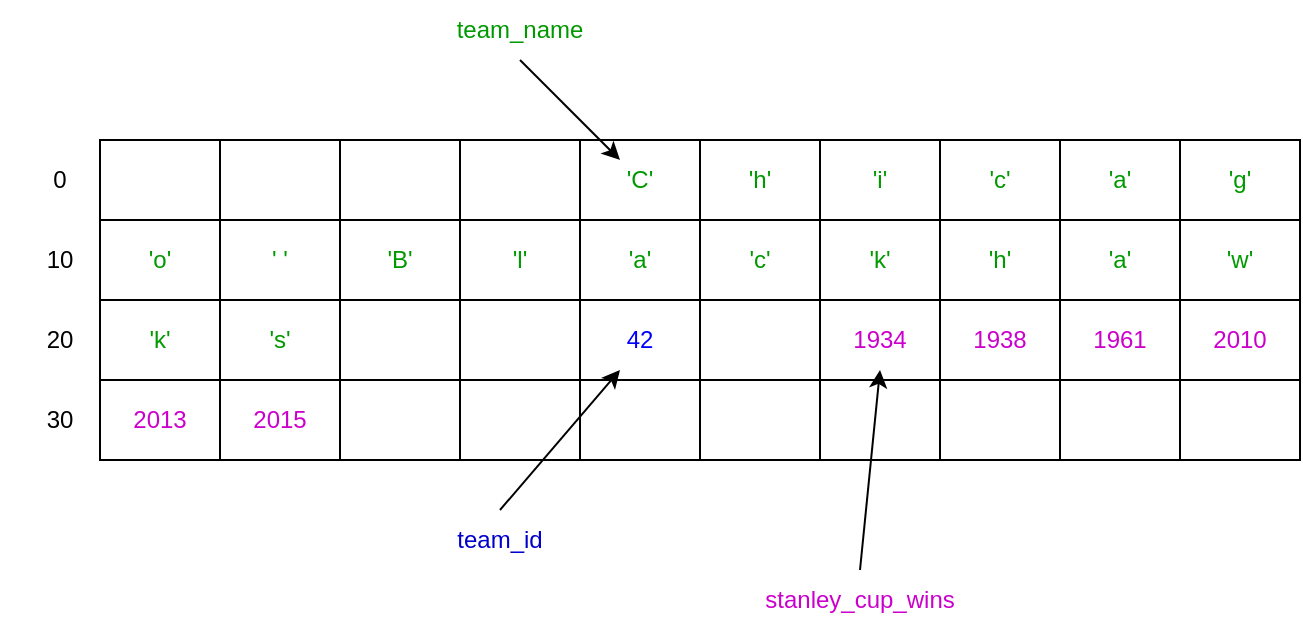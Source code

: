 <mxfile version="20.2.3" type="device"><diagram id="3yMoIEobhbp0IvSony6G" name="Page-1"><mxGraphModel dx="656" dy="741" grid="1" gridSize="10" guides="1" tooltips="1" connect="1" arrows="1" fold="1" page="1" pageScale="1" pageWidth="850" pageHeight="1100" math="0" shadow="0"><root><mxCell id="0"/><mxCell id="1" parent="0"/><mxCell id="CyMnXJJWWo4Nuy5JG3Sr-3" value="&lt;table&gt;&lt;tbody&gt;&lt;tr&gt;&lt;td&gt;&lt;br&gt;&lt;/td&gt;&lt;td&gt;&lt;br&gt;&lt;/td&gt;&lt;td&gt;&lt;br&gt;&lt;/td&gt;&lt;/tr&gt;&lt;tr&gt;&lt;td&gt;&lt;br&gt;&lt;/td&gt;&lt;td&gt;&lt;br&gt;&lt;/td&gt;&lt;td&gt;&lt;br&gt;&lt;/td&gt;&lt;/tr&gt;&lt;tr&gt;&lt;td&gt;&lt;br&gt;&lt;/td&gt;&lt;td&gt;&lt;br&gt;&lt;/td&gt;&lt;td&gt;&lt;br&gt;&lt;/td&gt;&lt;/tr&gt;&lt;/tbody&gt;&lt;/table&gt;" style="text;html=1;align=center;verticalAlign=middle;resizable=0;points=[];autosize=1;strokeColor=none;fillColor=none;labelBackgroundColor=default;" vertex="1" parent="1"><mxGeometry x="310" y="275" width="40" height="70" as="geometry"/></mxCell><mxCell id="CyMnXJJWWo4Nuy5JG3Sr-4" value="&lt;table&gt;&lt;tbody&gt;&lt;tr&gt;&lt;td&gt;&lt;br&gt;&lt;/td&gt;&lt;td&gt;&lt;br&gt;&lt;/td&gt;&lt;td&gt;&lt;br&gt;&lt;/td&gt;&lt;/tr&gt;&lt;tr&gt;&lt;td&gt;&lt;br&gt;&lt;/td&gt;&lt;td&gt;&lt;br&gt;&lt;/td&gt;&lt;td&gt;&lt;br&gt;&lt;/td&gt;&lt;/tr&gt;&lt;tr&gt;&lt;td&gt;&lt;br&gt;&lt;/td&gt;&lt;td&gt;&lt;br&gt;&lt;/td&gt;&lt;td&gt;&lt;br&gt;&lt;/td&gt;&lt;/tr&gt;&lt;/tbody&gt;&lt;/table&gt;" style="text;html=1;align=center;verticalAlign=middle;resizable=0;points=[];autosize=1;strokeColor=none;fillColor=none;labelBackgroundColor=default;" vertex="1" parent="1"><mxGeometry x="430" y="325" width="40" height="70" as="geometry"/></mxCell><mxCell id="CyMnXJJWWo4Nuy5JG3Sr-18" value="" style="shape=table;startSize=0;container=1;collapsible=0;childLayout=tableLayout;labelBackgroundColor=default;" vertex="1" parent="1"><mxGeometry x="120" y="280" width="600" height="160" as="geometry"/></mxCell><mxCell id="CyMnXJJWWo4Nuy5JG3Sr-30" value="" style="shape=tableRow;horizontal=0;startSize=0;swimlaneHead=0;swimlaneBody=0;top=0;left=0;bottom=0;right=0;collapsible=0;dropTarget=0;fillColor=none;points=[[0,0.5],[1,0.5]];portConstraint=eastwest;labelBackgroundColor=default;" vertex="1" parent="CyMnXJJWWo4Nuy5JG3Sr-18"><mxGeometry width="600" height="40" as="geometry"/></mxCell><mxCell id="CyMnXJJWWo4Nuy5JG3Sr-31" value="" style="shape=partialRectangle;html=1;whiteSpace=wrap;connectable=0;overflow=hidden;fillColor=none;top=0;left=0;bottom=0;right=0;pointerEvents=1;labelBackgroundColor=default;fontColor=#009900;" vertex="1" parent="CyMnXJJWWo4Nuy5JG3Sr-30"><mxGeometry width="60" height="40" as="geometry"><mxRectangle width="60" height="40" as="alternateBounds"/></mxGeometry></mxCell><mxCell id="CyMnXJJWWo4Nuy5JG3Sr-32" value="" style="shape=partialRectangle;html=1;whiteSpace=wrap;connectable=0;overflow=hidden;fillColor=none;top=0;left=0;bottom=0;right=0;pointerEvents=1;labelBackgroundColor=default;fontColor=#009900;" vertex="1" parent="CyMnXJJWWo4Nuy5JG3Sr-30"><mxGeometry x="60" width="60" height="40" as="geometry"><mxRectangle width="60" height="40" as="alternateBounds"/></mxGeometry></mxCell><mxCell id="CyMnXJJWWo4Nuy5JG3Sr-33" value="" style="shape=partialRectangle;html=1;whiteSpace=wrap;connectable=0;overflow=hidden;fillColor=none;top=0;left=0;bottom=0;right=0;pointerEvents=1;labelBackgroundColor=default;fontColor=#009900;" vertex="1" parent="CyMnXJJWWo4Nuy5JG3Sr-30"><mxGeometry x="120" width="60" height="40" as="geometry"><mxRectangle width="60" height="40" as="alternateBounds"/></mxGeometry></mxCell><mxCell id="CyMnXJJWWo4Nuy5JG3Sr-34" value="" style="shape=partialRectangle;html=1;whiteSpace=wrap;connectable=0;overflow=hidden;fillColor=none;top=0;left=0;bottom=0;right=0;pointerEvents=1;labelBackgroundColor=default;fontColor=#009900;" vertex="1" parent="CyMnXJJWWo4Nuy5JG3Sr-30"><mxGeometry x="180" width="60" height="40" as="geometry"><mxRectangle width="60" height="40" as="alternateBounds"/></mxGeometry></mxCell><mxCell id="CyMnXJJWWo4Nuy5JG3Sr-35" value="'C'" style="shape=partialRectangle;html=1;whiteSpace=wrap;connectable=0;overflow=hidden;fillColor=none;top=0;left=0;bottom=0;right=0;pointerEvents=1;labelBackgroundColor=default;fontColor=#009900;" vertex="1" parent="CyMnXJJWWo4Nuy5JG3Sr-30"><mxGeometry x="240" width="60" height="40" as="geometry"><mxRectangle width="60" height="40" as="alternateBounds"/></mxGeometry></mxCell><mxCell id="CyMnXJJWWo4Nuy5JG3Sr-36" value="'h'" style="shape=partialRectangle;html=1;whiteSpace=wrap;connectable=0;overflow=hidden;fillColor=none;top=0;left=0;bottom=0;right=0;pointerEvents=1;labelBackgroundColor=default;fontColor=#009900;" vertex="1" parent="CyMnXJJWWo4Nuy5JG3Sr-30"><mxGeometry x="300" width="60" height="40" as="geometry"><mxRectangle width="60" height="40" as="alternateBounds"/></mxGeometry></mxCell><mxCell id="CyMnXJJWWo4Nuy5JG3Sr-37" value="'i'" style="shape=partialRectangle;html=1;whiteSpace=wrap;connectable=0;overflow=hidden;fillColor=none;top=0;left=0;bottom=0;right=0;pointerEvents=1;labelBackgroundColor=default;fontColor=#009900;" vertex="1" parent="CyMnXJJWWo4Nuy5JG3Sr-30"><mxGeometry x="360" width="60" height="40" as="geometry"><mxRectangle width="60" height="40" as="alternateBounds"/></mxGeometry></mxCell><mxCell id="CyMnXJJWWo4Nuy5JG3Sr-38" value="'c'" style="shape=partialRectangle;html=1;whiteSpace=wrap;connectable=0;overflow=hidden;fillColor=none;top=0;left=0;bottom=0;right=0;pointerEvents=1;labelBackgroundColor=default;fontColor=#009900;" vertex="1" parent="CyMnXJJWWo4Nuy5JG3Sr-30"><mxGeometry x="420" width="60" height="40" as="geometry"><mxRectangle width="60" height="40" as="alternateBounds"/></mxGeometry></mxCell><mxCell id="CyMnXJJWWo4Nuy5JG3Sr-39" value="'a'" style="shape=partialRectangle;html=1;whiteSpace=wrap;connectable=0;overflow=hidden;fillColor=none;top=0;left=0;bottom=0;right=0;pointerEvents=1;labelBackgroundColor=default;fontColor=#009900;" vertex="1" parent="CyMnXJJWWo4Nuy5JG3Sr-30"><mxGeometry x="480" width="60" height="40" as="geometry"><mxRectangle width="60" height="40" as="alternateBounds"/></mxGeometry></mxCell><mxCell id="CyMnXJJWWo4Nuy5JG3Sr-40" value="'g'" style="shape=partialRectangle;html=1;whiteSpace=wrap;connectable=0;overflow=hidden;fillColor=none;top=0;left=0;bottom=0;right=0;pointerEvents=1;labelBackgroundColor=default;fontColor=#009900;" vertex="1" parent="CyMnXJJWWo4Nuy5JG3Sr-30"><mxGeometry x="540" width="60" height="40" as="geometry"><mxRectangle width="60" height="40" as="alternateBounds"/></mxGeometry></mxCell><mxCell id="CyMnXJJWWo4Nuy5JG3Sr-41" value="" style="shape=tableRow;horizontal=0;startSize=0;swimlaneHead=0;swimlaneBody=0;top=0;left=0;bottom=0;right=0;collapsible=0;dropTarget=0;fillColor=none;points=[[0,0.5],[1,0.5]];portConstraint=eastwest;labelBackgroundColor=default;" vertex="1" parent="CyMnXJJWWo4Nuy5JG3Sr-18"><mxGeometry y="40" width="600" height="40" as="geometry"/></mxCell><mxCell id="CyMnXJJWWo4Nuy5JG3Sr-42" value="'o'" style="shape=partialRectangle;html=1;whiteSpace=wrap;connectable=0;overflow=hidden;fillColor=none;top=0;left=0;bottom=0;right=0;pointerEvents=1;labelBackgroundColor=default;fontColor=#009900;" vertex="1" parent="CyMnXJJWWo4Nuy5JG3Sr-41"><mxGeometry width="60" height="40" as="geometry"><mxRectangle width="60" height="40" as="alternateBounds"/></mxGeometry></mxCell><mxCell id="CyMnXJJWWo4Nuy5JG3Sr-43" value="' '" style="shape=partialRectangle;html=1;whiteSpace=wrap;connectable=0;overflow=hidden;fillColor=none;top=0;left=0;bottom=0;right=0;pointerEvents=1;labelBackgroundColor=default;fontColor=#009900;" vertex="1" parent="CyMnXJJWWo4Nuy5JG3Sr-41"><mxGeometry x="60" width="60" height="40" as="geometry"><mxRectangle width="60" height="40" as="alternateBounds"/></mxGeometry></mxCell><mxCell id="CyMnXJJWWo4Nuy5JG3Sr-44" value="'B'" style="shape=partialRectangle;html=1;whiteSpace=wrap;connectable=0;overflow=hidden;fillColor=none;top=0;left=0;bottom=0;right=0;pointerEvents=1;labelBackgroundColor=default;fontColor=#009900;" vertex="1" parent="CyMnXJJWWo4Nuy5JG3Sr-41"><mxGeometry x="120" width="60" height="40" as="geometry"><mxRectangle width="60" height="40" as="alternateBounds"/></mxGeometry></mxCell><mxCell id="CyMnXJJWWo4Nuy5JG3Sr-45" value="'l'" style="shape=partialRectangle;html=1;whiteSpace=wrap;connectable=0;overflow=hidden;fillColor=none;top=0;left=0;bottom=0;right=0;pointerEvents=1;labelBackgroundColor=default;fontColor=#009900;" vertex="1" parent="CyMnXJJWWo4Nuy5JG3Sr-41"><mxGeometry x="180" width="60" height="40" as="geometry"><mxRectangle width="60" height="40" as="alternateBounds"/></mxGeometry></mxCell><mxCell id="CyMnXJJWWo4Nuy5JG3Sr-46" value="'a'" style="shape=partialRectangle;html=1;whiteSpace=wrap;connectable=0;overflow=hidden;fillColor=none;top=0;left=0;bottom=0;right=0;pointerEvents=1;labelBackgroundColor=default;fontColor=#009900;" vertex="1" parent="CyMnXJJWWo4Nuy5JG3Sr-41"><mxGeometry x="240" width="60" height="40" as="geometry"><mxRectangle width="60" height="40" as="alternateBounds"/></mxGeometry></mxCell><mxCell id="CyMnXJJWWo4Nuy5JG3Sr-47" value="'c'" style="shape=partialRectangle;html=1;whiteSpace=wrap;connectable=0;overflow=hidden;fillColor=none;top=0;left=0;bottom=0;right=0;pointerEvents=1;labelBackgroundColor=default;fontColor=#009900;" vertex="1" parent="CyMnXJJWWo4Nuy5JG3Sr-41"><mxGeometry x="300" width="60" height="40" as="geometry"><mxRectangle width="60" height="40" as="alternateBounds"/></mxGeometry></mxCell><mxCell id="CyMnXJJWWo4Nuy5JG3Sr-48" value="'k'" style="shape=partialRectangle;html=1;whiteSpace=wrap;connectable=0;overflow=hidden;fillColor=none;top=0;left=0;bottom=0;right=0;pointerEvents=1;labelBackgroundColor=default;fontColor=#009900;" vertex="1" parent="CyMnXJJWWo4Nuy5JG3Sr-41"><mxGeometry x="360" width="60" height="40" as="geometry"><mxRectangle width="60" height="40" as="alternateBounds"/></mxGeometry></mxCell><mxCell id="CyMnXJJWWo4Nuy5JG3Sr-49" value="'h'" style="shape=partialRectangle;html=1;whiteSpace=wrap;connectable=0;overflow=hidden;fillColor=none;top=0;left=0;bottom=0;right=0;pointerEvents=1;labelBackgroundColor=default;fontColor=#009900;" vertex="1" parent="CyMnXJJWWo4Nuy5JG3Sr-41"><mxGeometry x="420" width="60" height="40" as="geometry"><mxRectangle width="60" height="40" as="alternateBounds"/></mxGeometry></mxCell><mxCell id="CyMnXJJWWo4Nuy5JG3Sr-50" value="'a'" style="shape=partialRectangle;html=1;whiteSpace=wrap;connectable=0;overflow=hidden;fillColor=none;top=0;left=0;bottom=0;right=0;pointerEvents=1;labelBackgroundColor=default;fontColor=#009900;" vertex="1" parent="CyMnXJJWWo4Nuy5JG3Sr-41"><mxGeometry x="480" width="60" height="40" as="geometry"><mxRectangle width="60" height="40" as="alternateBounds"/></mxGeometry></mxCell><mxCell id="CyMnXJJWWo4Nuy5JG3Sr-51" value="'w'" style="shape=partialRectangle;html=1;whiteSpace=wrap;connectable=0;overflow=hidden;fillColor=none;top=0;left=0;bottom=0;right=0;pointerEvents=1;labelBackgroundColor=default;fontColor=#009900;" vertex="1" parent="CyMnXJJWWo4Nuy5JG3Sr-41"><mxGeometry x="540" width="60" height="40" as="geometry"><mxRectangle width="60" height="40" as="alternateBounds"/></mxGeometry></mxCell><mxCell id="CyMnXJJWWo4Nuy5JG3Sr-52" value="" style="shape=tableRow;horizontal=0;startSize=0;swimlaneHead=0;swimlaneBody=0;top=0;left=0;bottom=0;right=0;collapsible=0;dropTarget=0;fillColor=none;points=[[0,0.5],[1,0.5]];portConstraint=eastwest;labelBackgroundColor=default;" vertex="1" parent="CyMnXJJWWo4Nuy5JG3Sr-18"><mxGeometry y="80" width="600" height="40" as="geometry"/></mxCell><mxCell id="CyMnXJJWWo4Nuy5JG3Sr-53" value="'k'" style="shape=partialRectangle;html=1;whiteSpace=wrap;connectable=0;overflow=hidden;fillColor=none;top=0;left=0;bottom=0;right=0;pointerEvents=1;labelBackgroundColor=default;fontColor=#009900;" vertex="1" parent="CyMnXJJWWo4Nuy5JG3Sr-52"><mxGeometry width="60" height="40" as="geometry"><mxRectangle width="60" height="40" as="alternateBounds"/></mxGeometry></mxCell><mxCell id="CyMnXJJWWo4Nuy5JG3Sr-54" value="'s'" style="shape=partialRectangle;html=1;whiteSpace=wrap;connectable=0;overflow=hidden;fillColor=none;top=0;left=0;bottom=0;right=0;pointerEvents=1;labelBackgroundColor=default;fontColor=#009900;" vertex="1" parent="CyMnXJJWWo4Nuy5JG3Sr-52"><mxGeometry x="60" width="60" height="40" as="geometry"><mxRectangle width="60" height="40" as="alternateBounds"/></mxGeometry></mxCell><mxCell id="CyMnXJJWWo4Nuy5JG3Sr-55" value="" style="shape=partialRectangle;html=1;whiteSpace=wrap;connectable=0;overflow=hidden;fillColor=none;top=0;left=0;bottom=0;right=0;pointerEvents=1;labelBackgroundColor=default;fontColor=#009900;" vertex="1" parent="CyMnXJJWWo4Nuy5JG3Sr-52"><mxGeometry x="120" width="60" height="40" as="geometry"><mxRectangle width="60" height="40" as="alternateBounds"/></mxGeometry></mxCell><mxCell id="CyMnXJJWWo4Nuy5JG3Sr-56" value="" style="shape=partialRectangle;html=1;whiteSpace=wrap;connectable=0;overflow=hidden;fillColor=none;top=0;left=0;bottom=0;right=0;pointerEvents=1;labelBackgroundColor=default;fontColor=#009900;" vertex="1" parent="CyMnXJJWWo4Nuy5JG3Sr-52"><mxGeometry x="180" width="60" height="40" as="geometry"><mxRectangle width="60" height="40" as="alternateBounds"/></mxGeometry></mxCell><mxCell id="CyMnXJJWWo4Nuy5JG3Sr-57" value="&lt;font color=&quot;#0000ff&quot;&gt;42&lt;/font&gt;" style="shape=partialRectangle;html=1;whiteSpace=wrap;connectable=0;overflow=hidden;fillColor=none;top=0;left=0;bottom=0;right=0;pointerEvents=1;labelBackgroundColor=default;fontColor=#009900;" vertex="1" parent="CyMnXJJWWo4Nuy5JG3Sr-52"><mxGeometry x="240" width="60" height="40" as="geometry"><mxRectangle width="60" height="40" as="alternateBounds"/></mxGeometry></mxCell><mxCell id="CyMnXJJWWo4Nuy5JG3Sr-58" value="" style="shape=partialRectangle;html=1;whiteSpace=wrap;connectable=0;overflow=hidden;fillColor=none;top=0;left=0;bottom=0;right=0;pointerEvents=1;labelBackgroundColor=default;fontColor=#009900;" vertex="1" parent="CyMnXJJWWo4Nuy5JG3Sr-52"><mxGeometry x="300" width="60" height="40" as="geometry"><mxRectangle width="60" height="40" as="alternateBounds"/></mxGeometry></mxCell><mxCell id="CyMnXJJWWo4Nuy5JG3Sr-59" value="1934" style="shape=partialRectangle;html=1;whiteSpace=wrap;connectable=0;overflow=hidden;fillColor=none;top=0;left=0;bottom=0;right=0;pointerEvents=1;labelBackgroundColor=default;fontColor=#CC00CC;" vertex="1" parent="CyMnXJJWWo4Nuy5JG3Sr-52"><mxGeometry x="360" width="60" height="40" as="geometry"><mxRectangle width="60" height="40" as="alternateBounds"/></mxGeometry></mxCell><mxCell id="CyMnXJJWWo4Nuy5JG3Sr-60" value="1938" style="shape=partialRectangle;html=1;whiteSpace=wrap;connectable=0;overflow=hidden;fillColor=none;top=0;left=0;bottom=0;right=0;pointerEvents=1;labelBackgroundColor=default;fontColor=#CC00CC;" vertex="1" parent="CyMnXJJWWo4Nuy5JG3Sr-52"><mxGeometry x="420" width="60" height="40" as="geometry"><mxRectangle width="60" height="40" as="alternateBounds"/></mxGeometry></mxCell><mxCell id="CyMnXJJWWo4Nuy5JG3Sr-61" value="1961" style="shape=partialRectangle;html=1;whiteSpace=wrap;connectable=0;overflow=hidden;fillColor=none;top=0;left=0;bottom=0;right=0;pointerEvents=1;labelBackgroundColor=default;fontColor=#CC00CC;" vertex="1" parent="CyMnXJJWWo4Nuy5JG3Sr-52"><mxGeometry x="480" width="60" height="40" as="geometry"><mxRectangle width="60" height="40" as="alternateBounds"/></mxGeometry></mxCell><mxCell id="CyMnXJJWWo4Nuy5JG3Sr-62" value="2010" style="shape=partialRectangle;html=1;whiteSpace=wrap;connectable=0;overflow=hidden;fillColor=none;top=0;left=0;bottom=0;right=0;pointerEvents=1;labelBackgroundColor=default;fontColor=#CC00CC;" vertex="1" parent="CyMnXJJWWo4Nuy5JG3Sr-52"><mxGeometry x="540" width="60" height="40" as="geometry"><mxRectangle width="60" height="40" as="alternateBounds"/></mxGeometry></mxCell><mxCell id="CyMnXJJWWo4Nuy5JG3Sr-63" value="" style="shape=tableRow;horizontal=0;startSize=0;swimlaneHead=0;swimlaneBody=0;top=0;left=0;bottom=0;right=0;collapsible=0;dropTarget=0;fillColor=none;points=[[0,0.5],[1,0.5]];portConstraint=eastwest;labelBackgroundColor=default;" vertex="1" parent="CyMnXJJWWo4Nuy5JG3Sr-18"><mxGeometry y="120" width="600" height="40" as="geometry"/></mxCell><mxCell id="CyMnXJJWWo4Nuy5JG3Sr-64" value="2013" style="shape=partialRectangle;html=1;whiteSpace=wrap;connectable=0;overflow=hidden;fillColor=none;top=0;left=0;bottom=0;right=0;pointerEvents=1;labelBackgroundColor=default;fontColor=#CC00CC;" vertex="1" parent="CyMnXJJWWo4Nuy5JG3Sr-63"><mxGeometry width="60" height="40" as="geometry"><mxRectangle width="60" height="40" as="alternateBounds"/></mxGeometry></mxCell><mxCell id="CyMnXJJWWo4Nuy5JG3Sr-65" value="2015" style="shape=partialRectangle;html=1;whiteSpace=wrap;connectable=0;overflow=hidden;fillColor=none;top=0;left=0;bottom=0;right=0;pointerEvents=1;labelBackgroundColor=default;fontColor=#CC00CC;" vertex="1" parent="CyMnXJJWWo4Nuy5JG3Sr-63"><mxGeometry x="60" width="60" height="40" as="geometry"><mxRectangle width="60" height="40" as="alternateBounds"/></mxGeometry></mxCell><mxCell id="CyMnXJJWWo4Nuy5JG3Sr-66" value="" style="shape=partialRectangle;html=1;whiteSpace=wrap;connectable=0;overflow=hidden;fillColor=none;top=0;left=0;bottom=0;right=0;pointerEvents=1;labelBackgroundColor=default;" vertex="1" parent="CyMnXJJWWo4Nuy5JG3Sr-63"><mxGeometry x="120" width="60" height="40" as="geometry"><mxRectangle width="60" height="40" as="alternateBounds"/></mxGeometry></mxCell><mxCell id="CyMnXJJWWo4Nuy5JG3Sr-67" value="" style="shape=partialRectangle;html=1;whiteSpace=wrap;connectable=0;overflow=hidden;fillColor=none;top=0;left=0;bottom=0;right=0;pointerEvents=1;labelBackgroundColor=default;" vertex="1" parent="CyMnXJJWWo4Nuy5JG3Sr-63"><mxGeometry x="180" width="60" height="40" as="geometry"><mxRectangle width="60" height="40" as="alternateBounds"/></mxGeometry></mxCell><mxCell id="CyMnXJJWWo4Nuy5JG3Sr-68" value="" style="shape=partialRectangle;html=1;whiteSpace=wrap;connectable=0;overflow=hidden;fillColor=none;top=0;left=0;bottom=0;right=0;pointerEvents=1;labelBackgroundColor=default;" vertex="1" parent="CyMnXJJWWo4Nuy5JG3Sr-63"><mxGeometry x="240" width="60" height="40" as="geometry"><mxRectangle width="60" height="40" as="alternateBounds"/></mxGeometry></mxCell><mxCell id="CyMnXJJWWo4Nuy5JG3Sr-69" value="" style="shape=partialRectangle;html=1;whiteSpace=wrap;connectable=0;overflow=hidden;fillColor=none;top=0;left=0;bottom=0;right=0;pointerEvents=1;labelBackgroundColor=default;" vertex="1" parent="CyMnXJJWWo4Nuy5JG3Sr-63"><mxGeometry x="300" width="60" height="40" as="geometry"><mxRectangle width="60" height="40" as="alternateBounds"/></mxGeometry></mxCell><mxCell id="CyMnXJJWWo4Nuy5JG3Sr-70" value="" style="shape=partialRectangle;html=1;whiteSpace=wrap;connectable=0;overflow=hidden;fillColor=none;top=0;left=0;bottom=0;right=0;pointerEvents=1;labelBackgroundColor=default;" vertex="1" parent="CyMnXJJWWo4Nuy5JG3Sr-63"><mxGeometry x="360" width="60" height="40" as="geometry"><mxRectangle width="60" height="40" as="alternateBounds"/></mxGeometry></mxCell><mxCell id="CyMnXJJWWo4Nuy5JG3Sr-71" value="" style="shape=partialRectangle;html=1;whiteSpace=wrap;connectable=0;overflow=hidden;fillColor=none;top=0;left=0;bottom=0;right=0;pointerEvents=1;labelBackgroundColor=default;" vertex="1" parent="CyMnXJJWWo4Nuy5JG3Sr-63"><mxGeometry x="420" width="60" height="40" as="geometry"><mxRectangle width="60" height="40" as="alternateBounds"/></mxGeometry></mxCell><mxCell id="CyMnXJJWWo4Nuy5JG3Sr-72" value="" style="shape=partialRectangle;html=1;whiteSpace=wrap;connectable=0;overflow=hidden;fillColor=none;top=0;left=0;bottom=0;right=0;pointerEvents=1;labelBackgroundColor=default;" vertex="1" parent="CyMnXJJWWo4Nuy5JG3Sr-63"><mxGeometry x="480" width="60" height="40" as="geometry"><mxRectangle width="60" height="40" as="alternateBounds"/></mxGeometry></mxCell><mxCell id="CyMnXJJWWo4Nuy5JG3Sr-73" value="" style="shape=partialRectangle;html=1;whiteSpace=wrap;connectable=0;overflow=hidden;fillColor=none;top=0;left=0;bottom=0;right=0;pointerEvents=1;labelBackgroundColor=default;" vertex="1" parent="CyMnXJJWWo4Nuy5JG3Sr-63"><mxGeometry x="540" width="60" height="40" as="geometry"><mxRectangle width="60" height="40" as="alternateBounds"/></mxGeometry></mxCell><mxCell id="CyMnXJJWWo4Nuy5JG3Sr-74" value="team_name" style="text;html=1;strokeColor=none;fillColor=none;align=center;verticalAlign=middle;whiteSpace=wrap;rounded=0;labelBackgroundColor=default;fontColor=#009900;" vertex="1" parent="1"><mxGeometry x="300" y="210" width="60" height="30" as="geometry"/></mxCell><mxCell id="CyMnXJJWWo4Nuy5JG3Sr-75" value="" style="endArrow=classic;html=1;rounded=0;fontColor=#009900;exitX=0.5;exitY=1;exitDx=0;exitDy=0;" edge="1" parent="1" source="CyMnXJJWWo4Nuy5JG3Sr-74"><mxGeometry width="50" height="50" relative="1" as="geometry"><mxPoint x="390" y="410" as="sourcePoint"/><mxPoint x="380" y="290" as="targetPoint"/></mxGeometry></mxCell><mxCell id="CyMnXJJWWo4Nuy5JG3Sr-76" value="&lt;font color=&quot;#0000cc&quot;&gt;team_id&lt;/font&gt;" style="text;html=1;strokeColor=none;fillColor=none;align=center;verticalAlign=middle;whiteSpace=wrap;rounded=0;labelBackgroundColor=default;fontColor=#009900;" vertex="1" parent="1"><mxGeometry x="290" y="465" width="60" height="30" as="geometry"/></mxCell><mxCell id="CyMnXJJWWo4Nuy5JG3Sr-77" value="" style="endArrow=classic;html=1;rounded=0;fontColor=#0000CC;exitX=0.5;exitY=0;exitDx=0;exitDy=0;" edge="1" parent="1" source="CyMnXJJWWo4Nuy5JG3Sr-76"><mxGeometry width="50" height="50" relative="1" as="geometry"><mxPoint x="400" y="365" as="sourcePoint"/><mxPoint x="380" y="395" as="targetPoint"/></mxGeometry></mxCell><mxCell id="CyMnXJJWWo4Nuy5JG3Sr-79" value="&lt;font color=&quot;#cc00cc&quot;&gt;stanley_cup_wins&lt;/font&gt;" style="text;html=1;strokeColor=none;fillColor=none;align=center;verticalAlign=middle;whiteSpace=wrap;rounded=0;labelBackgroundColor=default;fontColor=#009900;" vertex="1" parent="1"><mxGeometry x="470" y="495" width="60" height="30" as="geometry"/></mxCell><mxCell id="CyMnXJJWWo4Nuy5JG3Sr-82" value="" style="endArrow=classic;html=1;rounded=0;fontColor=#0000CC;exitX=0.5;exitY=0;exitDx=0;exitDy=0;" edge="1" parent="1" source="CyMnXJJWWo4Nuy5JG3Sr-79"><mxGeometry width="50" height="50" relative="1" as="geometry"><mxPoint x="450" y="465" as="sourcePoint"/><mxPoint x="510" y="395" as="targetPoint"/></mxGeometry></mxCell><mxCell id="CyMnXJJWWo4Nuy5JG3Sr-83" value="&lt;font color=&quot;#000000&quot;&gt;0&lt;/font&gt;" style="text;html=1;strokeColor=none;fillColor=none;align=center;verticalAlign=middle;whiteSpace=wrap;rounded=0;labelBackgroundColor=default;fontColor=#CC00CC;" vertex="1" parent="1"><mxGeometry x="70" y="280" width="60" height="40" as="geometry"/></mxCell><mxCell id="CyMnXJJWWo4Nuy5JG3Sr-84" value="&lt;font color=&quot;#000000&quot;&gt;10&lt;/font&gt;" style="text;html=1;strokeColor=none;fillColor=none;align=center;verticalAlign=middle;whiteSpace=wrap;rounded=0;labelBackgroundColor=default;fontColor=#CC00CC;" vertex="1" parent="1"><mxGeometry x="70" y="320" width="60" height="40" as="geometry"/></mxCell><mxCell id="CyMnXJJWWo4Nuy5JG3Sr-85" value="&lt;font color=&quot;#000000&quot;&gt;20&lt;/font&gt;" style="text;html=1;strokeColor=none;fillColor=none;align=center;verticalAlign=middle;whiteSpace=wrap;rounded=0;labelBackgroundColor=default;fontColor=#CC00CC;" vertex="1" parent="1"><mxGeometry x="70" y="360" width="60" height="40" as="geometry"/></mxCell><mxCell id="CyMnXJJWWo4Nuy5JG3Sr-86" value="&lt;font color=&quot;#000000&quot;&gt;30&lt;/font&gt;" style="text;html=1;strokeColor=none;fillColor=none;align=center;verticalAlign=middle;whiteSpace=wrap;rounded=0;labelBackgroundColor=default;fontColor=#CC00CC;" vertex="1" parent="1"><mxGeometry x="70" y="400" width="60" height="40" as="geometry"/></mxCell></root></mxGraphModel></diagram></mxfile>